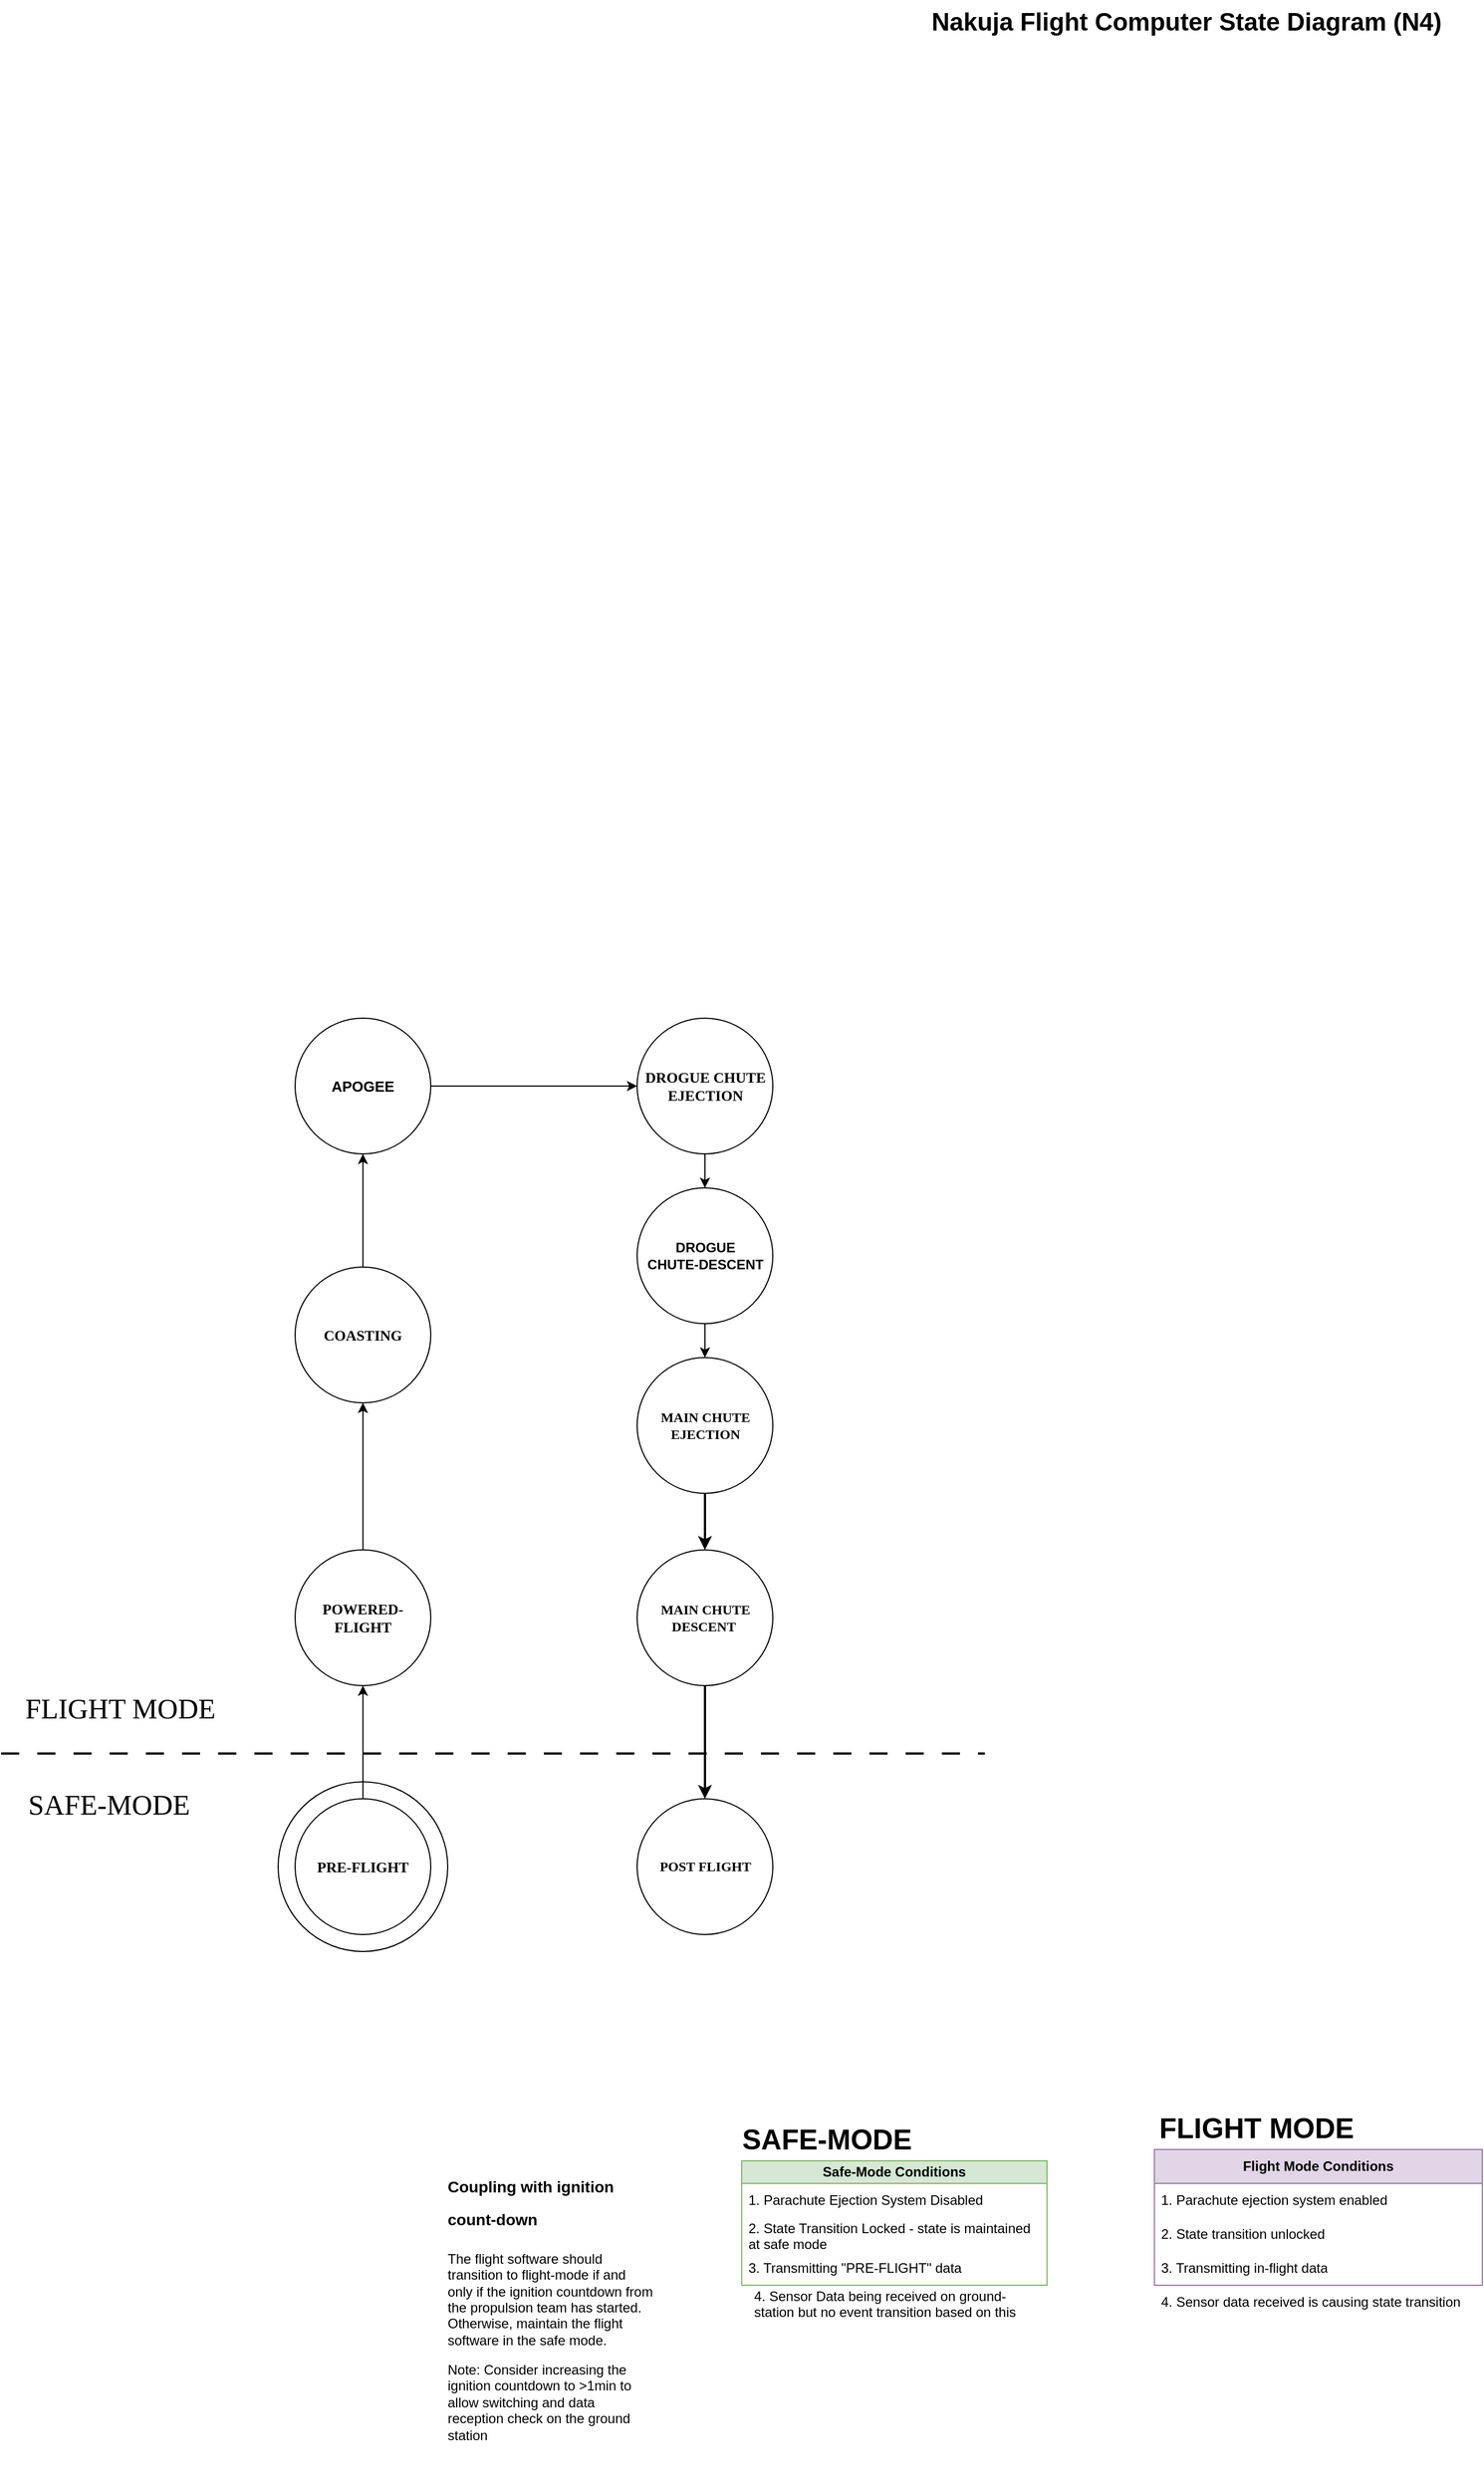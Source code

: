 <mxfile version="20.8.16" type="device"><diagram name="Page-1" id="aLzAXbJkkLupTe2nQx_E"><mxGraphModel dx="2605" dy="2296" grid="1" gridSize="10" guides="1" tooltips="1" connect="1" arrows="1" fold="1" page="1" pageScale="1" pageWidth="850" pageHeight="1100" math="0" shadow="0"><root><mxCell id="0"/><mxCell id="1" parent="0"/><mxCell id="FxGqSlxQfBp4GIedTy_--33" value="" style="ellipse;whiteSpace=wrap;html=1;aspect=fixed;" parent="1" vertex="1"><mxGeometry x="-485" y="945" width="150" height="150" as="geometry"/></mxCell><mxCell id="V_6j8RGSvDL3DWtZv5w--1" value="" style="edgeStyle=orthogonalEdgeStyle;rounded=0;orthogonalLoop=1;jettySize=auto;html=1;fontFamily=Times New Roman;fontSize=13;" edge="1" parent="1" source="FxGqSlxQfBp4GIedTy_--1" target="FxGqSlxQfBp4GIedTy_--2"><mxGeometry relative="1" as="geometry"/></mxCell><mxCell id="FxGqSlxQfBp4GIedTy_--1" value="&lt;b&gt;&lt;font face=&quot;Times New Roman&quot; style=&quot;font-size: 13px;&quot;&gt;PRE-FLIGHT&lt;/font&gt;&lt;/b&gt;" style="ellipse;whiteSpace=wrap;html=1;aspect=fixed;" parent="1" vertex="1"><mxGeometry x="-470" y="960" width="120" height="120" as="geometry"/></mxCell><mxCell id="V_6j8RGSvDL3DWtZv5w--2" style="edgeStyle=orthogonalEdgeStyle;rounded=0;orthogonalLoop=1;jettySize=auto;html=1;entryX=0.5;entryY=1;entryDx=0;entryDy=0;fontFamily=Times New Roman;fontSize=13;" edge="1" parent="1" source="FxGqSlxQfBp4GIedTy_--2" target="FxGqSlxQfBp4GIedTy_--6"><mxGeometry relative="1" as="geometry"/></mxCell><mxCell id="FxGqSlxQfBp4GIedTy_--2" value="&lt;b&gt;&lt;font face=&quot;Times New Roman&quot; style=&quot;font-size: 13px;&quot;&gt;POWERED-FLIGHT&lt;/font&gt;&lt;/b&gt;" style="ellipse;whiteSpace=wrap;html=1;aspect=fixed;" parent="1" vertex="1"><mxGeometry x="-470" y="740" width="120" height="120" as="geometry"/></mxCell><mxCell id="V_6j8RGSvDL3DWtZv5w--4" style="edgeStyle=orthogonalEdgeStyle;rounded=0;orthogonalLoop=1;jettySize=auto;html=1;fontFamily=Times New Roman;fontSize=13;" edge="1" parent="1" source="FxGqSlxQfBp4GIedTy_--3" target="FxGqSlxQfBp4GIedTy_--4"><mxGeometry relative="1" as="geometry"/></mxCell><mxCell id="FxGqSlxQfBp4GIedTy_--3" value="&lt;b&gt;&lt;font style=&quot;font-size: 13px;&quot;&gt;APOGEE&lt;/font&gt;&lt;/b&gt;" style="ellipse;whiteSpace=wrap;html=1;aspect=fixed;" parent="1" vertex="1"><mxGeometry x="-470" y="270" width="120" height="120" as="geometry"/></mxCell><mxCell id="V_6j8RGSvDL3DWtZv5w--5" style="edgeStyle=orthogonalEdgeStyle;rounded=0;orthogonalLoop=1;jettySize=auto;html=1;entryX=0.5;entryY=0;entryDx=0;entryDy=0;fontFamily=Times New Roman;fontSize=13;" edge="1" parent="1" source="FxGqSlxQfBp4GIedTy_--4" target="FxGqSlxQfBp4GIedTy_--5"><mxGeometry relative="1" as="geometry"/></mxCell><mxCell id="FxGqSlxQfBp4GIedTy_--4" value="&lt;font face=&quot;Times New Roman&quot;&gt;&lt;span style=&quot;font-size: 13px;&quot;&gt;&lt;b&gt;DROGUE CHUTE EJECTION&lt;/b&gt;&lt;/span&gt;&lt;/font&gt;" style="ellipse;whiteSpace=wrap;html=1;aspect=fixed;" parent="1" vertex="1"><mxGeometry x="-167.5" y="270" width="120" height="120" as="geometry"/></mxCell><mxCell id="V_6j8RGSvDL3DWtZv5w--6" style="edgeStyle=orthogonalEdgeStyle;rounded=0;orthogonalLoop=1;jettySize=auto;html=1;entryX=0.5;entryY=0;entryDx=0;entryDy=0;fontFamily=Times New Roman;fontSize=13;" edge="1" parent="1" source="FxGqSlxQfBp4GIedTy_--5" target="FxGqSlxQfBp4GIedTy_--9"><mxGeometry relative="1" as="geometry"/></mxCell><mxCell id="FxGqSlxQfBp4GIedTy_--5" value="&lt;b&gt;DROGUE &lt;br&gt;CHUTE-DESCENT&lt;/b&gt;" style="ellipse;whiteSpace=wrap;html=1;aspect=fixed;" parent="1" vertex="1"><mxGeometry x="-167.5" y="420" width="120" height="120" as="geometry"/></mxCell><mxCell id="V_6j8RGSvDL3DWtZv5w--3" value="" style="edgeStyle=orthogonalEdgeStyle;rounded=0;orthogonalLoop=1;jettySize=auto;html=1;fontFamily=Times New Roman;fontSize=13;" edge="1" parent="1" source="FxGqSlxQfBp4GIedTy_--6" target="FxGqSlxQfBp4GIedTy_--3"><mxGeometry relative="1" as="geometry"/></mxCell><mxCell id="FxGqSlxQfBp4GIedTy_--6" value="&lt;b&gt;&lt;font style=&quot;font-size: 13px;&quot; face=&quot;Times New Roman&quot;&gt;COASTING&lt;/font&gt;&lt;/b&gt;" style="ellipse;whiteSpace=wrap;html=1;aspect=fixed;" parent="1" vertex="1"><mxGeometry x="-470" y="490" width="120" height="120" as="geometry"/></mxCell><mxCell id="V_6j8RGSvDL3DWtZv5w--10" value="" style="edgeStyle=orthogonalEdgeStyle;rounded=0;orthogonalLoop=1;jettySize=auto;html=1;strokeWidth=2;fontFamily=Times New Roman;fontSize=13;" edge="1" parent="1" source="FxGqSlxQfBp4GIedTy_--9" target="V_6j8RGSvDL3DWtZv5w--8"><mxGeometry relative="1" as="geometry"/></mxCell><mxCell id="FxGqSlxQfBp4GIedTy_--9" value="&lt;b&gt;&lt;font face=&quot;Times New Roman&quot;&gt;MAIN CHUTE EJECTION&lt;/font&gt;&lt;/b&gt;" style="ellipse;whiteSpace=wrap;html=1;aspect=fixed;" parent="1" vertex="1"><mxGeometry x="-167.5" y="570" width="120" height="120" as="geometry"/></mxCell><mxCell id="FxGqSlxQfBp4GIedTy_--17" value="" style="endArrow=none;html=1;rounded=0;dashed=1;dashPattern=8 8;strokeWidth=2;" parent="1" edge="1"><mxGeometry width="50" height="50" relative="1" as="geometry"><mxPoint x="-730" y="920" as="sourcePoint"/><mxPoint x="140" y="920" as="targetPoint"/></mxGeometry></mxCell><mxCell id="FxGqSlxQfBp4GIedTy_--18" value="&lt;b&gt;&lt;font style=&quot;font-size: 25px;&quot;&gt;SAFE-MODE&lt;/font&gt;&lt;/b&gt;" style="text;html=1;align=center;verticalAlign=middle;resizable=0;points=[];autosize=1;strokeColor=none;fillColor=none;" parent="1" vertex="1"><mxGeometry x="-85" y="1240" width="170" height="40" as="geometry"/></mxCell><mxCell id="FxGqSlxQfBp4GIedTy_--19" value="&lt;span style=&quot;font-size: 25px;&quot;&gt;&lt;b&gt;FLIGHT MODE&lt;/b&gt;&lt;/span&gt;" style="text;html=1;align=center;verticalAlign=middle;resizable=0;points=[];autosize=1;strokeColor=none;fillColor=none;" parent="1" vertex="1"><mxGeometry x="280" y="1230" width="200" height="40" as="geometry"/></mxCell><mxCell id="FxGqSlxQfBp4GIedTy_--21" value="&lt;b&gt;Safe-Mode Conditions&lt;/b&gt;" style="swimlane;fontStyle=0;childLayout=stackLayout;horizontal=1;startSize=20;horizontalStack=0;resizeParent=1;resizeParentMax=0;resizeLast=0;collapsible=1;marginBottom=0;whiteSpace=wrap;html=1;fillColor=#d5e8d4;strokeColor=#82b366;" parent="1" vertex="1"><mxGeometry x="-75" y="1280" width="270" height="110" as="geometry"><mxRectangle x="-595" y="510" width="160" height="30" as="alternateBounds"/></mxGeometry></mxCell><mxCell id="FxGqSlxQfBp4GIedTy_--22" value="1. Parachute Ejection System Disabled" style="text;strokeColor=none;fillColor=none;align=left;verticalAlign=middle;spacingLeft=4;spacingRight=4;overflow=hidden;points=[[0,0.5],[1,0.5]];portConstraint=eastwest;rotatable=0;whiteSpace=wrap;html=1;" parent="FxGqSlxQfBp4GIedTy_--21" vertex="1"><mxGeometry y="20" width="270" height="30" as="geometry"/></mxCell><mxCell id="FxGqSlxQfBp4GIedTy_--23" value="2. State Transition Locked - state is maintained at safe mode" style="text;strokeColor=none;fillColor=none;align=left;verticalAlign=middle;spacingLeft=4;spacingRight=4;overflow=hidden;points=[[0,0.5],[1,0.5]];portConstraint=eastwest;rotatable=0;whiteSpace=wrap;html=1;" parent="FxGqSlxQfBp4GIedTy_--21" vertex="1"><mxGeometry y="50" width="270" height="30" as="geometry"/></mxCell><mxCell id="FxGqSlxQfBp4GIedTy_--24" value="3. Transmitting &quot;PRE-FLIGHT&quot; data&amp;nbsp;" style="text;strokeColor=none;fillColor=none;align=left;verticalAlign=middle;spacingLeft=4;spacingRight=4;overflow=hidden;points=[[0,0.5],[1,0.5]];portConstraint=eastwest;rotatable=0;whiteSpace=wrap;html=1;" parent="FxGqSlxQfBp4GIedTy_--21" vertex="1"><mxGeometry y="80" width="270" height="30" as="geometry"/></mxCell><mxCell id="FxGqSlxQfBp4GIedTy_--25" value="4. Sensor Data being received on ground-station but no event transition based on this data" style="text;strokeColor=none;fillColor=none;align=left;verticalAlign=middle;spacingLeft=4;spacingRight=4;overflow=hidden;points=[[0,0.5],[1,0.5]];portConstraint=eastwest;rotatable=0;whiteSpace=wrap;html=1;" parent="1" vertex="1"><mxGeometry x="-70" y="1390" width="265" height="30" as="geometry"/></mxCell><mxCell id="FxGqSlxQfBp4GIedTy_--26" value="&lt;b&gt;Flight Mode Conditions&lt;/b&gt;" style="swimlane;fontStyle=0;childLayout=stackLayout;horizontal=1;startSize=30;horizontalStack=0;resizeParent=1;resizeParentMax=0;resizeLast=0;collapsible=1;marginBottom=0;whiteSpace=wrap;html=1;fillColor=#e1d5e7;strokeColor=#9673a6;" parent="1" vertex="1"><mxGeometry x="290" y="1270" width="290" height="120" as="geometry"/></mxCell><mxCell id="FxGqSlxQfBp4GIedTy_--27" value="1. Parachute ejection system enabled" style="text;strokeColor=none;fillColor=none;align=left;verticalAlign=middle;spacingLeft=4;spacingRight=4;overflow=hidden;points=[[0,0.5],[1,0.5]];portConstraint=eastwest;rotatable=0;whiteSpace=wrap;html=1;" parent="FxGqSlxQfBp4GIedTy_--26" vertex="1"><mxGeometry y="30" width="290" height="30" as="geometry"/></mxCell><mxCell id="FxGqSlxQfBp4GIedTy_--28" value="2. State transition unlocked" style="text;strokeColor=none;fillColor=none;align=left;verticalAlign=middle;spacingLeft=4;spacingRight=4;overflow=hidden;points=[[0,0.5],[1,0.5]];portConstraint=eastwest;rotatable=0;whiteSpace=wrap;html=1;" parent="FxGqSlxQfBp4GIedTy_--26" vertex="1"><mxGeometry y="60" width="290" height="30" as="geometry"/></mxCell><mxCell id="FxGqSlxQfBp4GIedTy_--29" value="3. Transmitting in-flight data" style="text;strokeColor=none;fillColor=none;align=left;verticalAlign=middle;spacingLeft=4;spacingRight=4;overflow=hidden;points=[[0,0.5],[1,0.5]];portConstraint=eastwest;rotatable=0;whiteSpace=wrap;html=1;" parent="FxGqSlxQfBp4GIedTy_--26" vertex="1"><mxGeometry y="90" width="290" height="30" as="geometry"/></mxCell><mxCell id="FxGqSlxQfBp4GIedTy_--30" value="4. Sensor data received is causing state transition&amp;nbsp;" style="text;strokeColor=none;fillColor=none;align=left;verticalAlign=middle;spacingLeft=4;spacingRight=4;overflow=hidden;points=[[0,0.5],[1,0.5]];portConstraint=eastwest;rotatable=0;whiteSpace=wrap;html=1;" parent="1" vertex="1"><mxGeometry x="290" y="1390" width="290" height="30" as="geometry"/></mxCell><mxCell id="FxGqSlxQfBp4GIedTy_--31" value="&lt;h1&gt;&lt;font style=&quot;font-size: 14px;&quot;&gt;Coupling with ignition count-down&lt;/font&gt;&lt;/h1&gt;&lt;p&gt;The flight software should transition to flight-mode if and only if the ignition countdown from the propulsion team has started. Otherwise, maintain the flight software in the safe mode.&amp;nbsp;&lt;/p&gt;&lt;p&gt;Note: Consider increasing the&amp;nbsp; ignition countdown to &amp;gt;1min to allow switching and data reception check on the ground station&lt;/p&gt;" style="text;html=1;spacing=5;spacingTop=-20;whiteSpace=wrap;overflow=hidden;rounded=0;" parent="1" vertex="1"><mxGeometry x="-340" y="1280" width="190" height="290" as="geometry"/></mxCell><mxCell id="FxGqSlxQfBp4GIedTy_--40" value="&lt;b&gt;&lt;font style=&quot;font-size: 22px;&quot;&gt;Nakuja Flight Computer State Diagram (N4)&lt;/font&gt;&lt;/b&gt;" style="text;html=1;align=center;verticalAlign=middle;resizable=0;points=[];autosize=1;strokeColor=none;fillColor=none;" parent="1" vertex="1"><mxGeometry x="82.5" y="-630" width="470" height="40" as="geometry"/></mxCell><mxCell id="FxGqSlxQfBp4GIedTy_--41" value="&lt;font face=&quot;Times New Roman&quot; style=&quot;font-size: 25px;&quot;&gt;SAFE-MODE&lt;/font&gt;" style="text;html=1;align=center;verticalAlign=middle;resizable=0;points=[];autosize=1;strokeColor=none;fillColor=none;" parent="1" vertex="1"><mxGeometry x="-720" y="945" width="170" height="40" as="geometry"/></mxCell><mxCell id="FxGqSlxQfBp4GIedTy_--42" value="&lt;span style=&quot;font-size: 25px;&quot;&gt;&lt;font style=&quot;&quot; face=&quot;Times New Roman&quot;&gt;FLIGHT MODE&lt;/font&gt;&lt;/span&gt;" style="text;html=1;align=center;verticalAlign=middle;resizable=0;points=[];autosize=1;strokeColor=none;fillColor=none;" parent="1" vertex="1"><mxGeometry x="-720" y="860" width="190" height="40" as="geometry"/></mxCell><mxCell id="V_6j8RGSvDL3DWtZv5w--11" value="" style="edgeStyle=orthogonalEdgeStyle;rounded=0;orthogonalLoop=1;jettySize=auto;html=1;strokeWidth=2;fontFamily=Times New Roman;fontSize=13;" edge="1" parent="1" source="V_6j8RGSvDL3DWtZv5w--8" target="V_6j8RGSvDL3DWtZv5w--9"><mxGeometry relative="1" as="geometry"/></mxCell><mxCell id="V_6j8RGSvDL3DWtZv5w--8" value="&lt;b&gt;&lt;font face=&quot;Times New Roman&quot;&gt;MAIN CHUTE DESCENT&amp;nbsp;&lt;/font&gt;&lt;/b&gt;" style="ellipse;whiteSpace=wrap;html=1;aspect=fixed;" vertex="1" parent="1"><mxGeometry x="-167.5" y="740" width="120" height="120" as="geometry"/></mxCell><mxCell id="V_6j8RGSvDL3DWtZv5w--9" value="&lt;b&gt;&lt;font face=&quot;Times New Roman&quot;&gt;POST FLIGHT&lt;/font&gt;&lt;/b&gt;" style="ellipse;whiteSpace=wrap;html=1;aspect=fixed;" vertex="1" parent="1"><mxGeometry x="-167.5" y="960" width="120" height="120" as="geometry"/></mxCell></root></mxGraphModel></diagram></mxfile>